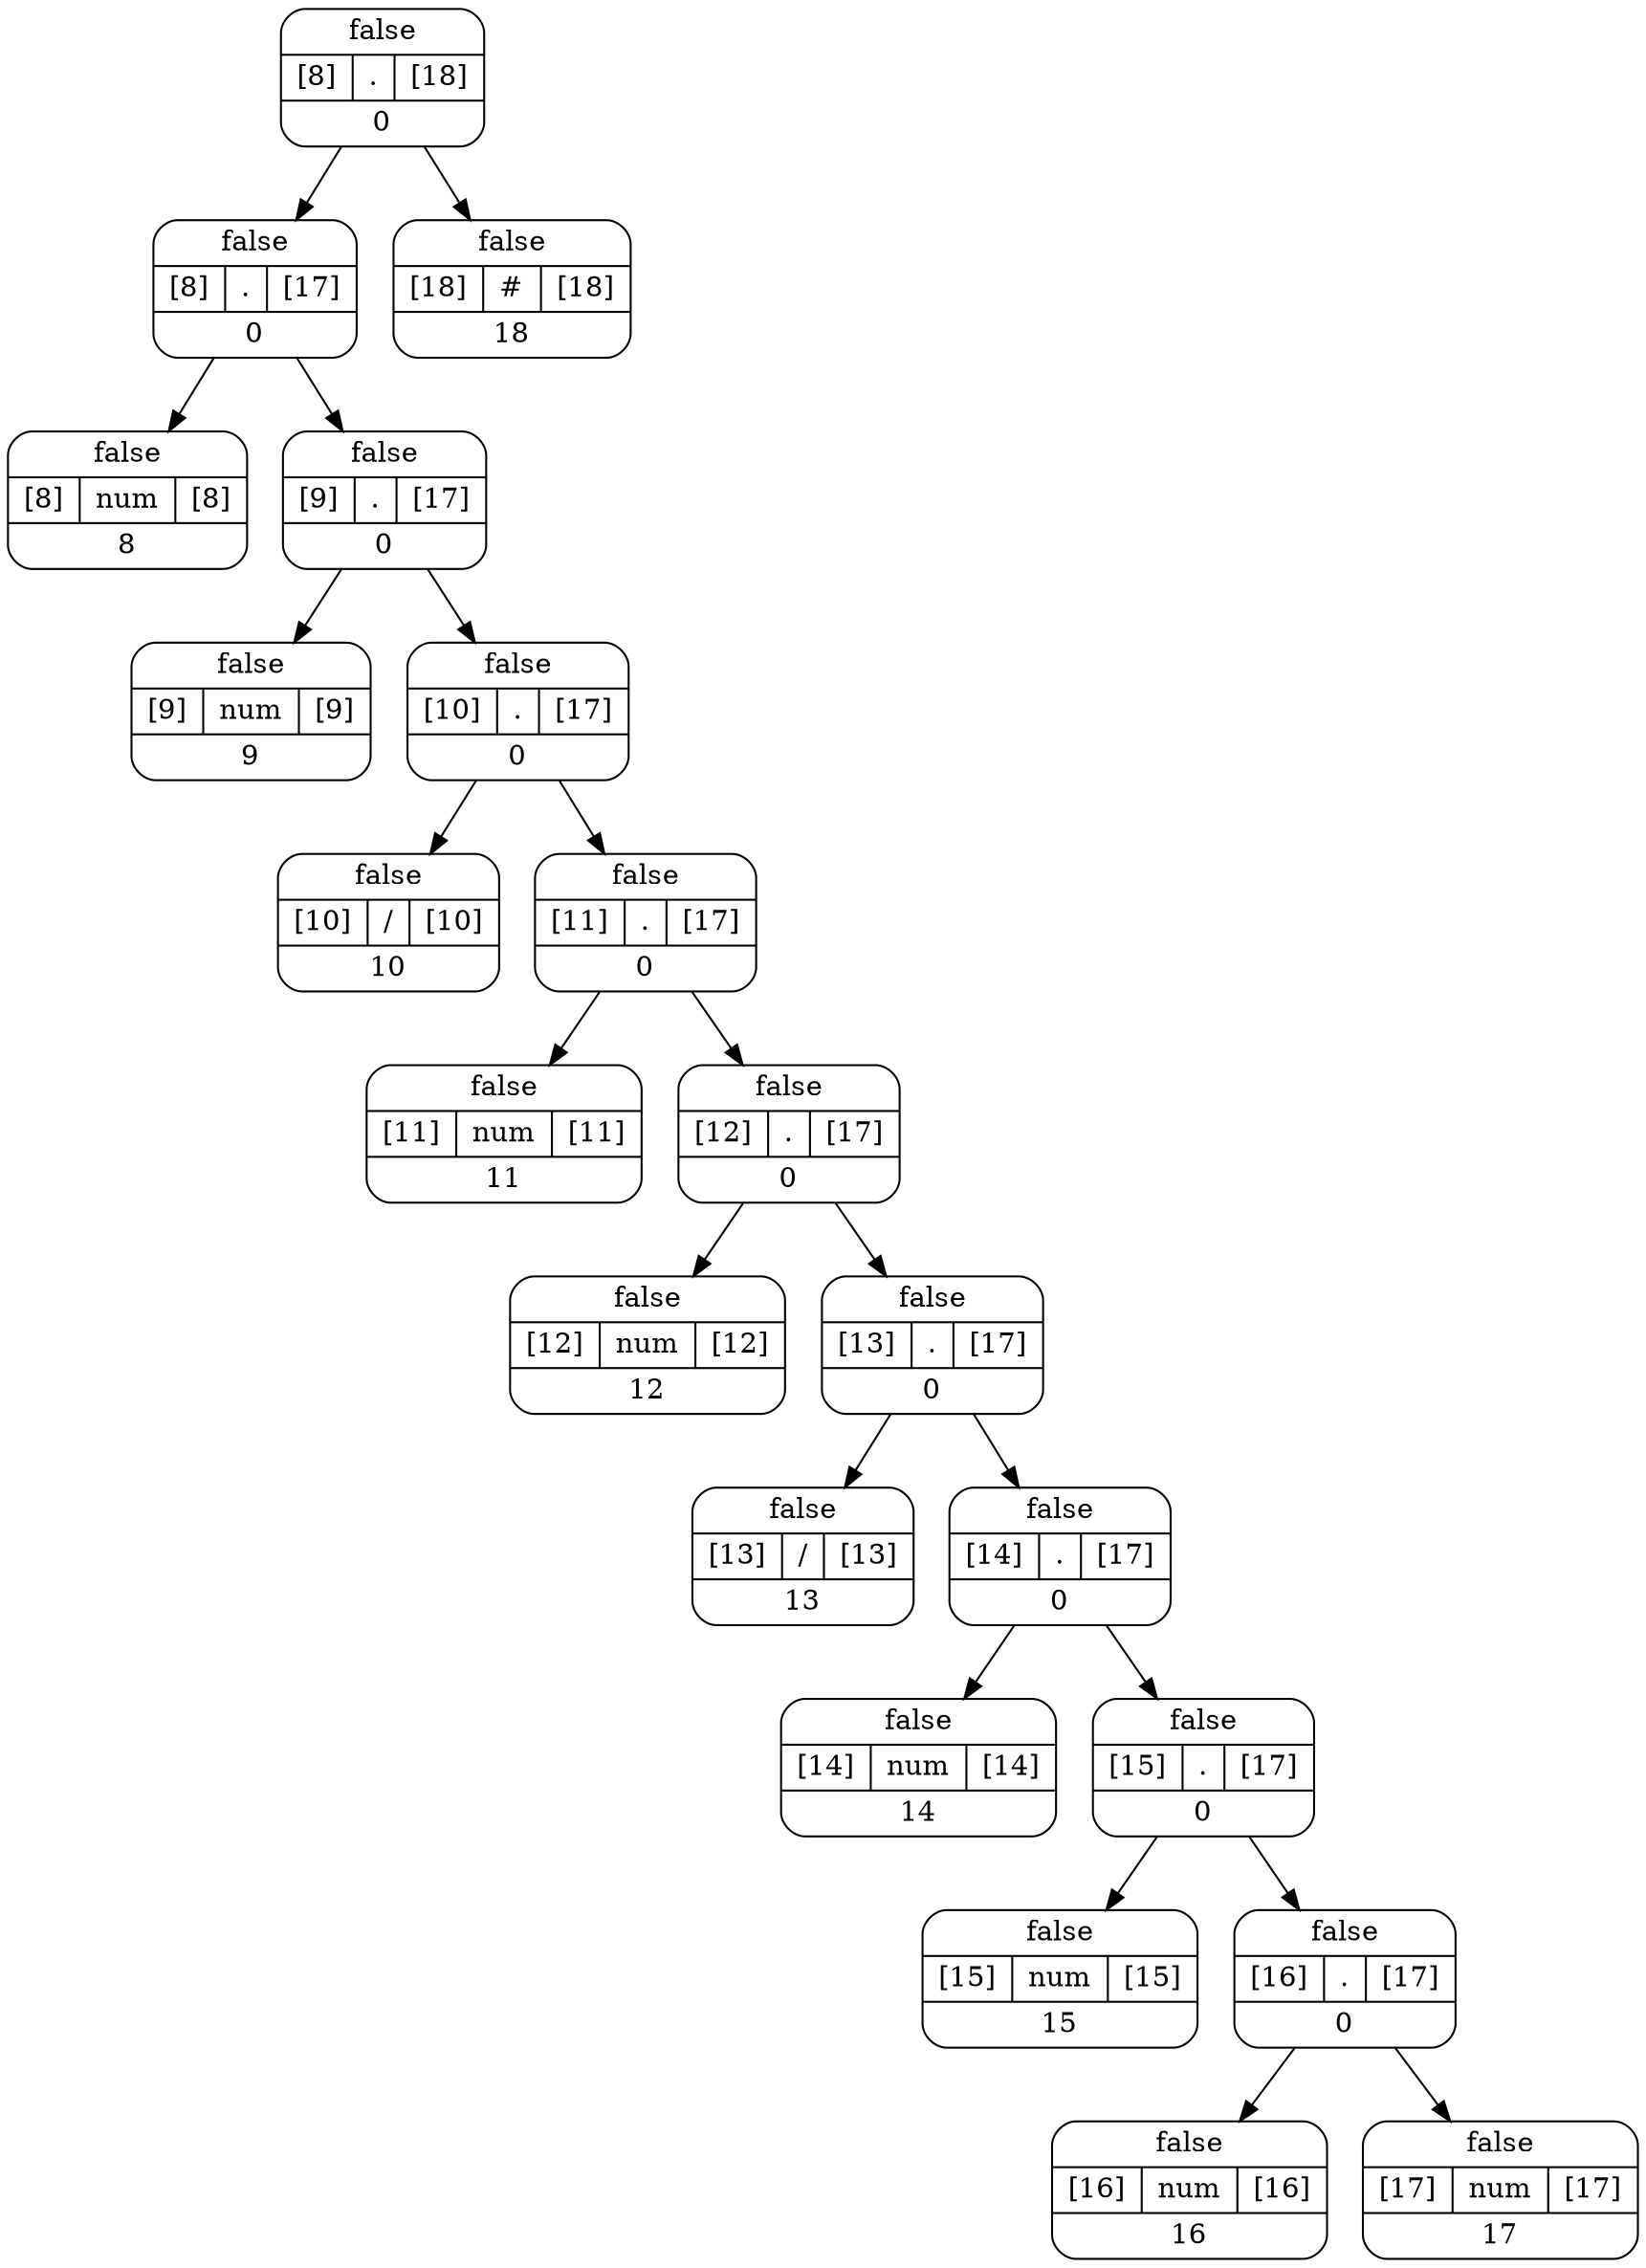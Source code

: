 digraph Arbol_Sintactico{

 node[style=rounded shape=record]
node0[label = "{false|{[8]|.|[18]}|0}"];
node0 -> node00
node00[label = "{false|{[8]|.|[17]}|0}"];
node00 -> node000
node000[label = "{false|{[8]|num|[8]}|8}"];
node00 -> node001
node001[label = "{false|{[9]|.|[17]}|0}"];
node001 -> node0010
node0010[label = "{false|{[9]|num|[9]}|9}"];
node001 -> node0011
node0011[label = "{false|{[10]|.|[17]}|0}"];
node0011 -> node00110
node00110[label = "{false|{[10]|/|[10]}|10}"];
node0011 -> node00111
node00111[label = "{false|{[11]|.|[17]}|0}"];
node00111 -> node001110
node001110[label = "{false|{[11]|num|[11]}|11}"];
node00111 -> node001111
node001111[label = "{false|{[12]|.|[17]}|0}"];
node001111 -> node0011110
node0011110[label = "{false|{[12]|num|[12]}|12}"];
node001111 -> node0011111
node0011111[label = "{false|{[13]|.|[17]}|0}"];
node0011111 -> node00111110
node00111110[label = "{false|{[13]|/|[13]}|13}"];
node0011111 -> node00111111
node00111111[label = "{false|{[14]|.|[17]}|0}"];
node00111111 -> node001111110
node001111110[label = "{false|{[14]|num|[14]}|14}"];
node00111111 -> node001111111
node001111111[label = "{false|{[15]|.|[17]}|0}"];
node001111111 -> node0011111110
node0011111110[label = "{false|{[15]|num|[15]}|15}"];
node001111111 -> node0011111111
node0011111111[label = "{false|{[16]|.|[17]}|0}"];
node0011111111 -> node00111111110
node00111111110[label = "{false|{[16]|num|[16]}|16}"];
node0011111111 -> node00111111111
node00111111111[label = "{false|{[17]|num|[17]}|17}"];
node0 -> node01
node01[label = "{false|{[18]|#|[18]}|18}"];


}
